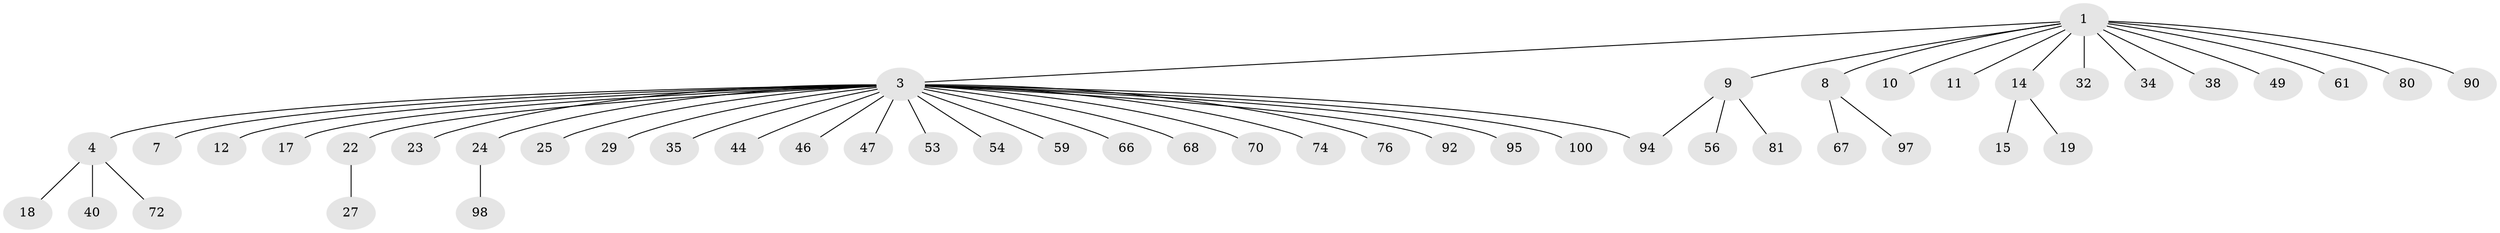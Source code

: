 // original degree distribution, {4: 0.0891089108910891, 13: 0.009900990099009901, 29: 0.009900990099009901, 2: 0.15841584158415842, 3: 0.019801980198019802, 1: 0.6831683168316832, 6: 0.019801980198019802, 5: 0.009900990099009901}
// Generated by graph-tools (version 1.1) at 2025/18/03/04/25 18:18:04]
// undirected, 50 vertices, 50 edges
graph export_dot {
graph [start="1"]
  node [color=gray90,style=filled];
  1 [super="+2+26+50+5"];
  3 [super="+13+6+20+42+58+57"];
  4;
  7 [super="+28+39+48"];
  8;
  9;
  10;
  11;
  12;
  14 [super="+21+41+30"];
  15;
  17 [super="+82+55+73"];
  18;
  19;
  22;
  23 [super="+75+79+43"];
  24;
  25 [super="+88+87+51+37"];
  27 [super="+101+96+36"];
  29 [super="+69"];
  32;
  34;
  35;
  38;
  40;
  44;
  46;
  47 [super="+52"];
  49;
  53;
  54;
  56;
  59;
  61;
  66;
  67;
  68 [super="+93"];
  70;
  72;
  74;
  76 [super="+89"];
  80;
  81;
  90;
  92;
  94;
  95;
  97;
  98;
  100;
  1 -- 32;
  1 -- 34;
  1 -- 3;
  1 -- 38;
  1 -- 9;
  1 -- 10;
  1 -- 11;
  1 -- 14;
  1 -- 80;
  1 -- 49;
  1 -- 90;
  1 -- 61;
  1 -- 8;
  3 -- 4;
  3 -- 7;
  3 -- 12;
  3 -- 22;
  3 -- 23;
  3 -- 29;
  3 -- 35;
  3 -- 44;
  3 -- 46;
  3 -- 47;
  3 -- 53;
  3 -- 54;
  3 -- 59;
  3 -- 66;
  3 -- 68;
  3 -- 70;
  3 -- 74;
  3 -- 76;
  3 -- 92;
  3 -- 94;
  3 -- 95;
  3 -- 100;
  3 -- 24;
  3 -- 17;
  3 -- 25;
  4 -- 18;
  4 -- 40;
  4 -- 72;
  8 -- 67;
  8 -- 97;
  9 -- 56;
  9 -- 81;
  9 -- 94;
  14 -- 15;
  14 -- 19;
  22 -- 27;
  24 -- 98;
}
